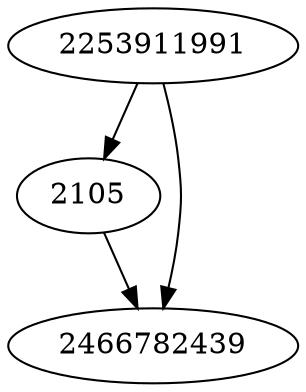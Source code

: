 strict digraph  {
2253911991;
2105;
2466782439;
2253911991 -> 2466782439;
2253911991 -> 2105;
2105 -> 2466782439;
}
